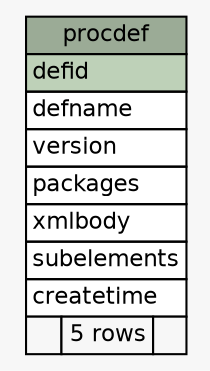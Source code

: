 // dot 2.26.0 on Linux 2.6.32-504.8.1.el6.x86_64
// SchemaSpy rev 590
digraph "procdef" {
  graph [
    rankdir="RL"
    bgcolor="#f7f7f7"
    nodesep="0.18"
    ranksep="0.46"
    fontname="Helvetica"
    fontsize="11"
  ];
  node [
    fontname="Helvetica"
    fontsize="11"
    shape="plaintext"
  ];
  edge [
    arrowsize="0.8"
  ];
  "procdef" [
    label=<
    <TABLE BORDER="0" CELLBORDER="1" CELLSPACING="0" BGCOLOR="#ffffff">
      <TR><TD COLSPAN="3" BGCOLOR="#9bab96" ALIGN="CENTER">procdef</TD></TR>
      <TR><TD PORT="defid" COLSPAN="3" BGCOLOR="#bed1b8" ALIGN="LEFT">defid</TD></TR>
      <TR><TD PORT="defname" COLSPAN="3" ALIGN="LEFT">defname</TD></TR>
      <TR><TD PORT="version" COLSPAN="3" ALIGN="LEFT">version</TD></TR>
      <TR><TD PORT="packages" COLSPAN="3" ALIGN="LEFT">packages</TD></TR>
      <TR><TD PORT="xmlbody" COLSPAN="3" ALIGN="LEFT">xmlbody</TD></TR>
      <TR><TD PORT="subelements" COLSPAN="3" ALIGN="LEFT">subelements</TD></TR>
      <TR><TD PORT="createtime" COLSPAN="3" ALIGN="LEFT">createtime</TD></TR>
      <TR><TD ALIGN="LEFT" BGCOLOR="#f7f7f7">  </TD><TD ALIGN="RIGHT" BGCOLOR="#f7f7f7">5 rows</TD><TD ALIGN="RIGHT" BGCOLOR="#f7f7f7">  </TD></TR>
    </TABLE>>
    URL="tables/procdef.html"
    tooltip="procdef"
  ];
}
